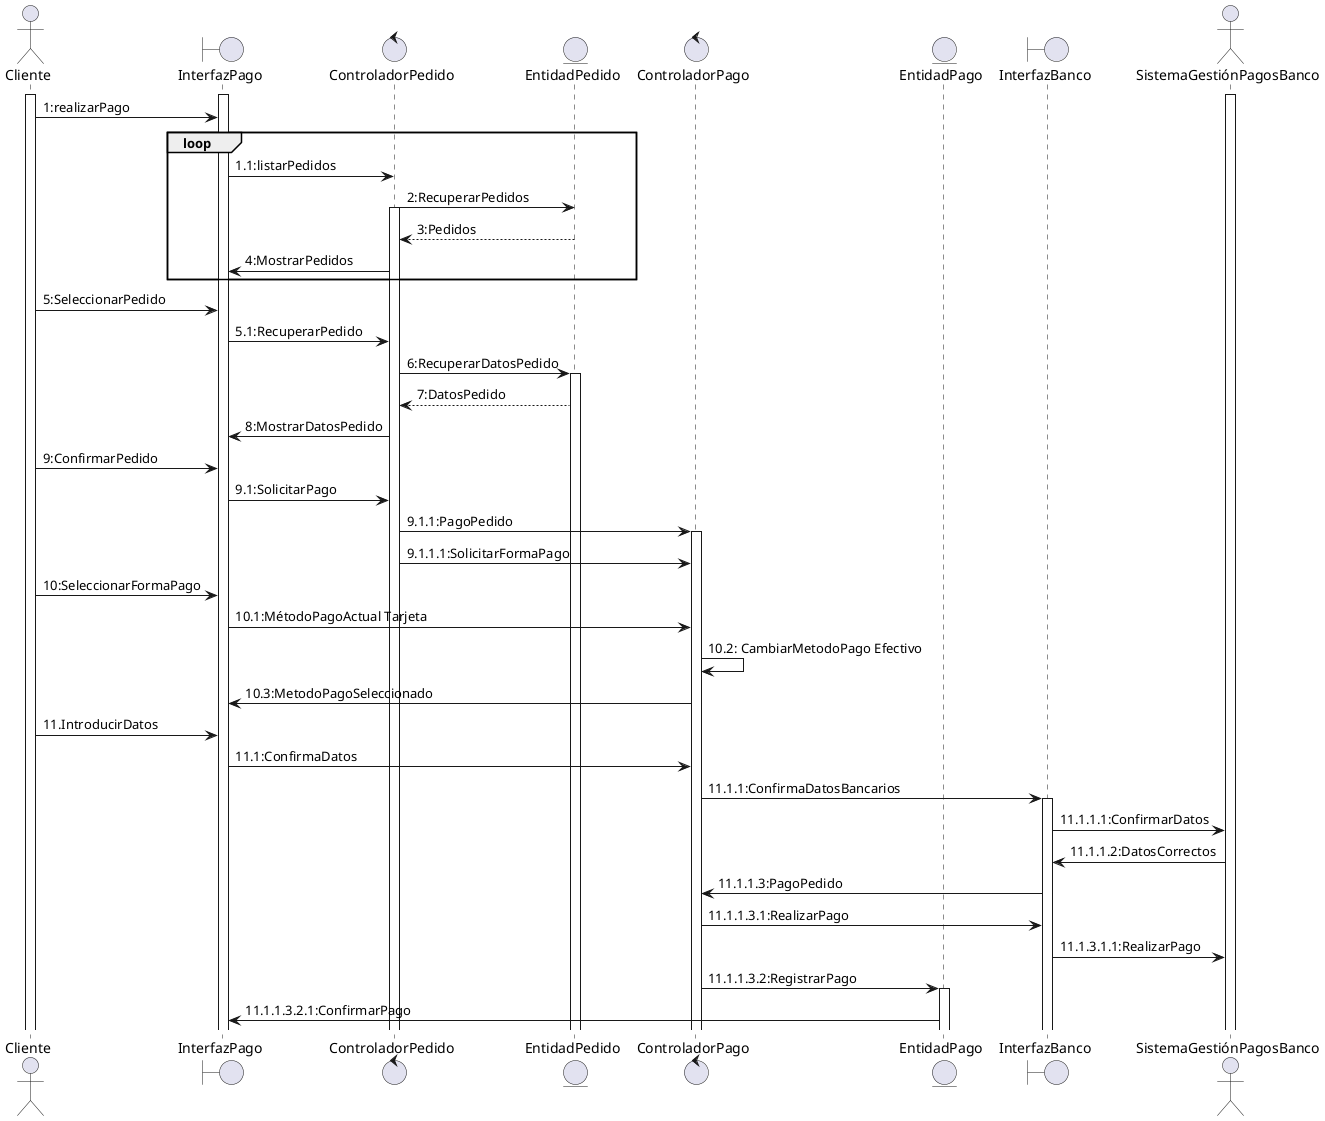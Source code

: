 @startuml
actor Cliente
activate Cliente
boundary InterfazPago
control ControladorPedido
entity EntidadPedido
control ControladorPago
entity EntidadPago
boundary InterfazBanco
actor SistemaGestiónPagosBanco
activate SistemaGestiónPagosBanco
activate InterfazPago

Cliente -> InterfazPago: 1:realizarPago
loop 
InterfazPago -> ControladorPedido: 1.1:listarPedidos
ControladorPedido -> EntidadPedido: 2:RecuperarPedidos
activate ControladorPedido
EntidadPedido --> ControladorPedido: 3:Pedidos
ControladorPedido -> InterfazPago: 4:MostrarPedidos
end
Cliente -> InterfazPago: 5:SeleccionarPedido
InterfazPago -> ControladorPedido: 5.1:RecuperarPedido
ControladorPedido -> EntidadPedido: 6:RecuperarDatosPedido
activate EntidadPedido
EntidadPedido --> ControladorPedido: 7:DatosPedido

ControladorPedido -> InterfazPago: 8:MostrarDatosPedido
Cliente -> InterfazPago: 9:ConfirmarPedido
InterfazPago -> ControladorPedido: 9.1:SolicitarPago
ControladorPedido -> ControladorPago: 9.1.1:PagoPedido
activate ControladorPago
ControladorPedido -> ControladorPago: 9.1.1.1:SolicitarFormaPago
Cliente -> InterfazPago: 10:SeleccionarFormaPago
InterfazPago -> ControladorPago: 10.1:MétodoPagoActual Tarjeta
ControladorPago -> ControladorPago: 10.2: CambiarMetodoPago Efectivo
ControladorPago -> InterfazPago: 10.3:MetodoPagoSeleccionado
Cliente -> InterfazPago: 11.IntroducirDatos
InterfazPago -> ControladorPago: 11.1:ConfirmaDatos
ControladorPago -> InterfazBanco: 11.1.1:ConfirmaDatosBancarios
activate InterfazBanco
InterfazBanco -> SistemaGestiónPagosBanco: 11.1.1.1:ConfirmarDatos
SistemaGestiónPagosBanco ->InterfazBanco: 11.1.1.2:DatosCorrectos
InterfazBanco -> ControladorPago: 11.1.1.3:PagoPedido
ControladorPago -> InterfazBanco: 11.1.1.3.1:RealizarPago
InterfazBanco -> SistemaGestiónPagosBanco: 11.1.3.1.1:RealizarPago
ControladorPago -> EntidadPago: 11.1.1.3.2:RegistrarPago
activate EntidadPago
EntidadPago -> InterfazPago: 11.1.1.3.2.1:ConfirmarPago
@enduml